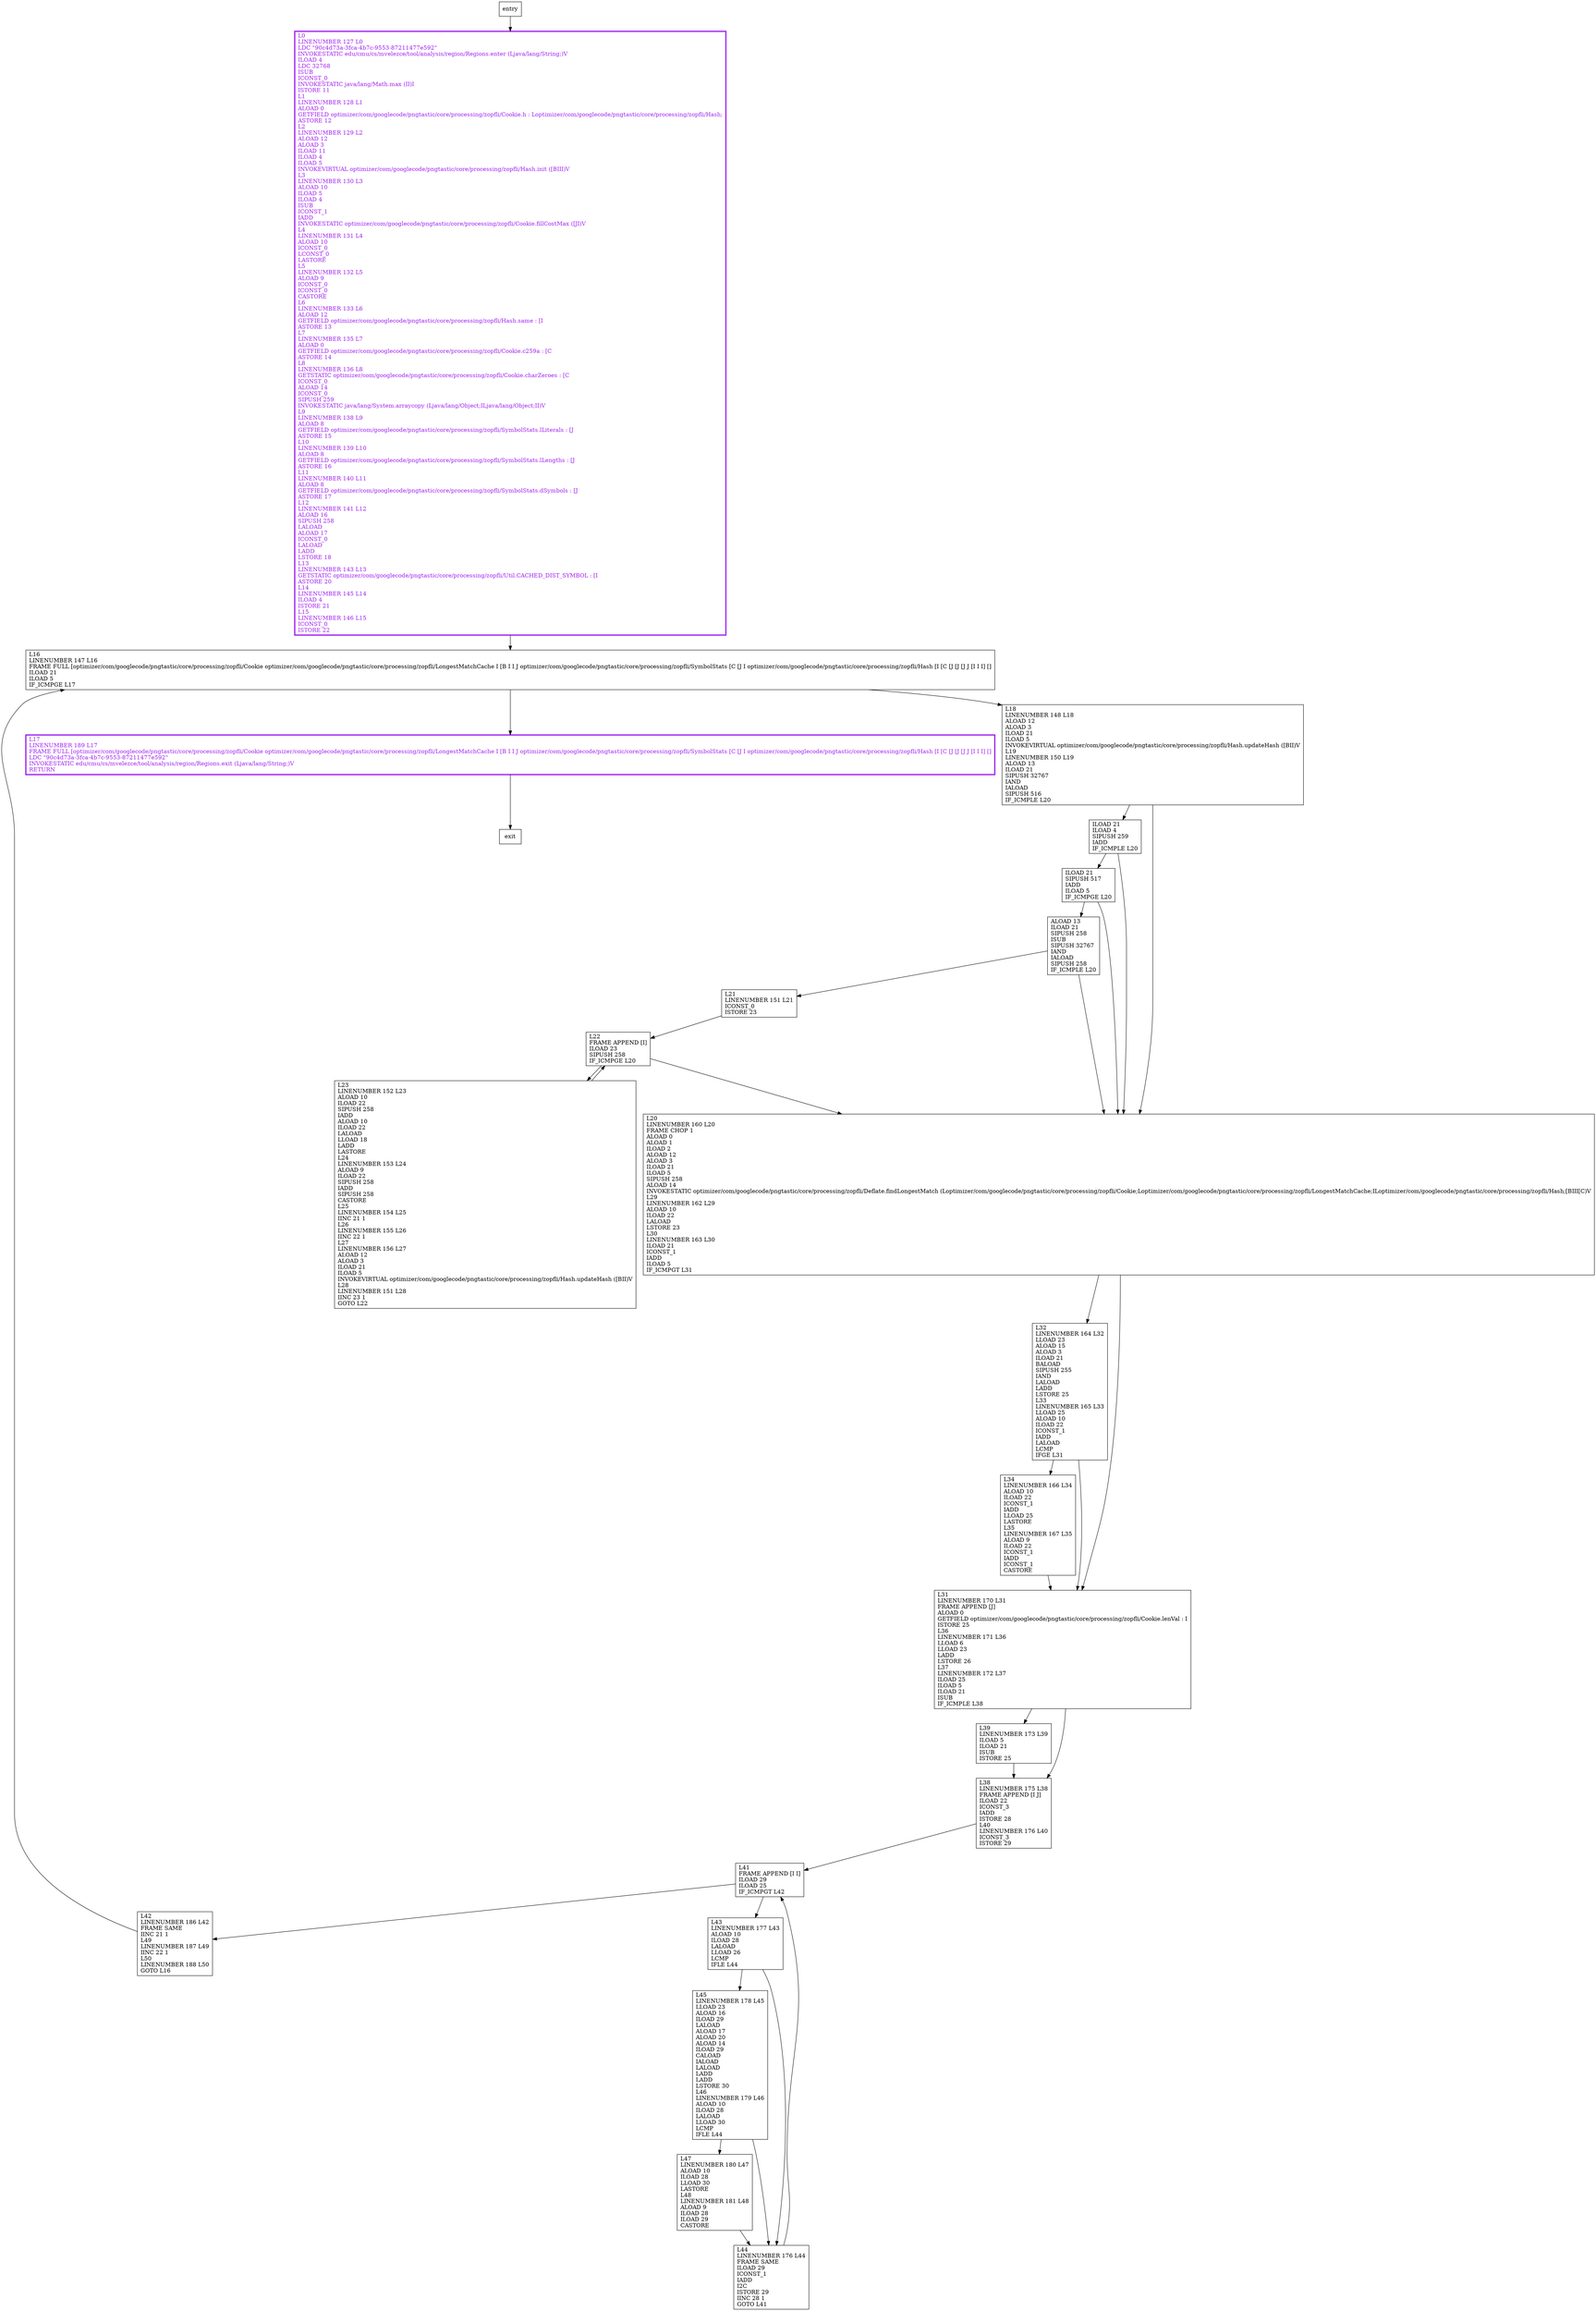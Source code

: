 digraph bestLengths {
node [shape=record];
1904860040 [label="L17\lLINENUMBER 189 L17\lFRAME FULL [optimizer/com/googlecode/pngtastic/core/processing/zopfli/Cookie optimizer/com/googlecode/pngtastic/core/processing/zopfli/LongestMatchCache I [B I I J optimizer/com/googlecode/pngtastic/core/processing/zopfli/SymbolStats [C [J I optimizer/com/googlecode/pngtastic/core/processing/zopfli/Hash [I [C [J [J [J J [I I I] []\lLDC \"90c4d73a-3fca-4b7c-9553-87211477e592\"\lINVOKESTATIC edu/cmu/cs/mvelezce/tool/analysis/region/Regions.exit (Ljava/lang/String;)V\lRETURN\l"];
619803786 [label="L23\lLINENUMBER 152 L23\lALOAD 10\lILOAD 22\lSIPUSH 258\lIADD\lALOAD 10\lILOAD 22\lLALOAD\lLLOAD 18\lLADD\lLASTORE\lL24\lLINENUMBER 153 L24\lALOAD 9\lILOAD 22\lSIPUSH 258\lIADD\lSIPUSH 258\lCASTORE\lL25\lLINENUMBER 154 L25\lIINC 21 1\lL26\lLINENUMBER 155 L26\lIINC 22 1\lL27\lLINENUMBER 156 L27\lALOAD 12\lALOAD 3\lILOAD 21\lILOAD 5\lINVOKEVIRTUAL optimizer/com/googlecode/pngtastic/core/processing/zopfli/Hash.updateHash ([BII)V\lL28\lLINENUMBER 151 L28\lIINC 23 1\lGOTO L22\l"];
1005902976 [label="L34\lLINENUMBER 166 L34\lALOAD 10\lILOAD 22\lICONST_1\lIADD\lLLOAD 25\lLASTORE\lL35\lLINENUMBER 167 L35\lALOAD 9\lILOAD 22\lICONST_1\lIADD\lICONST_1\lCASTORE\l"];
1581741674 [label="L45\lLINENUMBER 178 L45\lLLOAD 23\lALOAD 16\lILOAD 29\lLALOAD\lALOAD 17\lALOAD 20\lALOAD 14\lILOAD 29\lCALOAD\lIALOAD\lLALOAD\lLADD\lLADD\lLSTORE 30\lL46\lLINENUMBER 179 L46\lALOAD 10\lILOAD 28\lLALOAD\lLLOAD 30\lLCMP\lIFLE L44\l"];
344899519 [label="L32\lLINENUMBER 164 L32\lLLOAD 23\lALOAD 15\lALOAD 3\lILOAD 21\lBALOAD\lSIPUSH 255\lIAND\lLALOAD\lLADD\lLSTORE 25\lL33\lLINENUMBER 165 L33\lLLOAD 25\lALOAD 10\lILOAD 22\lICONST_1\lIADD\lLALOAD\lLCMP\lIFGE L31\l"];
863993578 [label="L43\lLINENUMBER 177 L43\lALOAD 10\lILOAD 28\lLALOAD\lLLOAD 26\lLCMP\lIFLE L44\l"];
356466123 [label="L44\lLINENUMBER 176 L44\lFRAME SAME\lILOAD 29\lICONST_1\lIADD\lI2C\lISTORE 29\lIINC 28 1\lGOTO L41\l"];
164676365 [label="L0\lLINENUMBER 127 L0\lLDC \"90c4d73a-3fca-4b7c-9553-87211477e592\"\lINVOKESTATIC edu/cmu/cs/mvelezce/tool/analysis/region/Regions.enter (Ljava/lang/String;)V\lILOAD 4\lLDC 32768\lISUB\lICONST_0\lINVOKESTATIC java/lang/Math.max (II)I\lISTORE 11\lL1\lLINENUMBER 128 L1\lALOAD 0\lGETFIELD optimizer/com/googlecode/pngtastic/core/processing/zopfli/Cookie.h : Loptimizer/com/googlecode/pngtastic/core/processing/zopfli/Hash;\lASTORE 12\lL2\lLINENUMBER 129 L2\lALOAD 12\lALOAD 3\lILOAD 11\lILOAD 4\lILOAD 5\lINVOKEVIRTUAL optimizer/com/googlecode/pngtastic/core/processing/zopfli/Hash.init ([BIII)V\lL3\lLINENUMBER 130 L3\lALOAD 10\lILOAD 5\lILOAD 4\lISUB\lICONST_1\lIADD\lINVOKESTATIC optimizer/com/googlecode/pngtastic/core/processing/zopfli/Cookie.fillCostMax ([JI)V\lL4\lLINENUMBER 131 L4\lALOAD 10\lICONST_0\lLCONST_0\lLASTORE\lL5\lLINENUMBER 132 L5\lALOAD 9\lICONST_0\lICONST_0\lCASTORE\lL6\lLINENUMBER 133 L6\lALOAD 12\lGETFIELD optimizer/com/googlecode/pngtastic/core/processing/zopfli/Hash.same : [I\lASTORE 13\lL7\lLINENUMBER 135 L7\lALOAD 0\lGETFIELD optimizer/com/googlecode/pngtastic/core/processing/zopfli/Cookie.c259a : [C\lASTORE 14\lL8\lLINENUMBER 136 L8\lGETSTATIC optimizer/com/googlecode/pngtastic/core/processing/zopfli/Cookie.charZeroes : [C\lICONST_0\lALOAD 14\lICONST_0\lSIPUSH 259\lINVOKESTATIC java/lang/System.arraycopy (Ljava/lang/Object;ILjava/lang/Object;II)V\lL9\lLINENUMBER 138 L9\lALOAD 8\lGETFIELD optimizer/com/googlecode/pngtastic/core/processing/zopfli/SymbolStats.lLiterals : [J\lASTORE 15\lL10\lLINENUMBER 139 L10\lALOAD 8\lGETFIELD optimizer/com/googlecode/pngtastic/core/processing/zopfli/SymbolStats.lLengths : [J\lASTORE 16\lL11\lLINENUMBER 140 L11\lALOAD 8\lGETFIELD optimizer/com/googlecode/pngtastic/core/processing/zopfli/SymbolStats.dSymbols : [J\lASTORE 17\lL12\lLINENUMBER 141 L12\lALOAD 16\lSIPUSH 258\lLALOAD\lALOAD 17\lICONST_0\lLALOAD\lLADD\lLSTORE 18\lL13\lLINENUMBER 143 L13\lGETSTATIC optimizer/com/googlecode/pngtastic/core/processing/zopfli/Util.CACHED_DIST_SYMBOL : [I\lASTORE 20\lL14\lLINENUMBER 145 L14\lILOAD 4\lISTORE 21\lL15\lLINENUMBER 146 L15\lICONST_0\lISTORE 22\l"];
1719431365 [label="ILOAD 21\lSIPUSH 517\lIADD\lILOAD 5\lIF_ICMPGE L20\l"];
554615433 [label="L22\lFRAME APPEND [I]\lILOAD 23\lSIPUSH 258\lIF_ICMPGE L20\l"];
1456594056 [label="L20\lLINENUMBER 160 L20\lFRAME CHOP 1\lALOAD 0\lALOAD 1\lILOAD 2\lALOAD 12\lALOAD 3\lILOAD 21\lILOAD 5\lSIPUSH 258\lALOAD 14\lINVOKESTATIC optimizer/com/googlecode/pngtastic/core/processing/zopfli/Deflate.findLongestMatch (Loptimizer/com/googlecode/pngtastic/core/processing/zopfli/Cookie;Loptimizer/com/googlecode/pngtastic/core/processing/zopfli/LongestMatchCache;ILoptimizer/com/googlecode/pngtastic/core/processing/zopfli/Hash;[BIII[C)V\lL29\lLINENUMBER 162 L29\lALOAD 10\lILOAD 22\lLALOAD\lLSTORE 23\lL30\lLINENUMBER 163 L30\lILOAD 21\lICONST_1\lIADD\lILOAD 5\lIF_ICMPGT L31\l"];
281668194 [label="ALOAD 13\lILOAD 21\lSIPUSH 258\lISUB\lSIPUSH 32767\lIAND\lIALOAD\lSIPUSH 258\lIF_ICMPLE L20\l"];
2118891056 [label="L31\lLINENUMBER 170 L31\lFRAME APPEND [J]\lALOAD 0\lGETFIELD optimizer/com/googlecode/pngtastic/core/processing/zopfli/Cookie.lenVal : I\lISTORE 25\lL36\lLINENUMBER 171 L36\lLLOAD 6\lLLOAD 23\lLADD\lLSTORE 26\lL37\lLINENUMBER 172 L37\lILOAD 25\lILOAD 5\lILOAD 21\lISUB\lIF_ICMPLE L38\l"];
1697993661 [label="L47\lLINENUMBER 180 L47\lALOAD 10\lILOAD 28\lLLOAD 30\lLASTORE\lL48\lLINENUMBER 181 L48\lALOAD 9\lILOAD 28\lILOAD 29\lCASTORE\l"];
771095007 [label="L41\lFRAME APPEND [I I]\lILOAD 29\lILOAD 25\lIF_ICMPGT L42\l"];
779265912 [label="L42\lLINENUMBER 186 L42\lFRAME SAME\lIINC 21 1\lL49\lLINENUMBER 187 L49\lIINC 22 1\lL50\lLINENUMBER 188 L50\lGOTO L16\l"];
1218728303 [label="L21\lLINENUMBER 151 L21\lICONST_0\lISTORE 23\l"];
1340119676 [label="L39\lLINENUMBER 173 L39\lILOAD 5\lILOAD 21\lISUB\lISTORE 25\l"];
1494656500 [label="ILOAD 21\lILOAD 4\lSIPUSH 259\lIADD\lIF_ICMPLE L20\l"];
665464109 [label="L18\lLINENUMBER 148 L18\lALOAD 12\lALOAD 3\lILOAD 21\lILOAD 5\lINVOKEVIRTUAL optimizer/com/googlecode/pngtastic/core/processing/zopfli/Hash.updateHash ([BII)V\lL19\lLINENUMBER 150 L19\lALOAD 13\lILOAD 21\lSIPUSH 32767\lIAND\lIALOAD\lSIPUSH 516\lIF_ICMPLE L20\l"];
1815698429 [label="L38\lLINENUMBER 175 L38\lFRAME APPEND [I J]\lILOAD 22\lICONST_3\lIADD\lISTORE 28\lL40\lLINENUMBER 176 L40\lICONST_3\lISTORE 29\l"];
1103644879 [label="L16\lLINENUMBER 147 L16\lFRAME FULL [optimizer/com/googlecode/pngtastic/core/processing/zopfli/Cookie optimizer/com/googlecode/pngtastic/core/processing/zopfli/LongestMatchCache I [B I I J optimizer/com/googlecode/pngtastic/core/processing/zopfli/SymbolStats [C [J I optimizer/com/googlecode/pngtastic/core/processing/zopfli/Hash [I [C [J [J [J J [I I I] []\lILOAD 21\lILOAD 5\lIF_ICMPGE L17\l"];
entry;
exit;
1904860040 -> exit;
344899519 -> 2118891056;
344899519 -> 1005902976;
863993578 -> 1581741674;
863993578 -> 356466123;
356466123 -> 771095007;
164676365 -> 1103644879;
1456594056 -> 2118891056;
1456594056 -> 344899519;
281668194 -> 1456594056;
281668194 -> 1218728303;
2118891056 -> 1340119676;
2118891056 -> 1815698429;
1697993661 -> 356466123;
779265912 -> 1103644879;
665464109 -> 1456594056;
665464109 -> 1494656500;
1103644879 -> 1904860040;
1103644879 -> 665464109;
619803786 -> 554615433;
1005902976 -> 2118891056;
1581741674 -> 1697993661;
1581741674 -> 356466123;
1719431365 -> 1456594056;
1719431365 -> 281668194;
554615433 -> 619803786;
554615433 -> 1456594056;
entry -> 164676365;
771095007 -> 779265912;
771095007 -> 863993578;
1218728303 -> 554615433;
1340119676 -> 1815698429;
1494656500 -> 1456594056;
1494656500 -> 1719431365;
1815698429 -> 771095007;
1904860040[fontcolor="purple", penwidth=3, color="purple"];
164676365[fontcolor="purple", penwidth=3, color="purple"];
}
